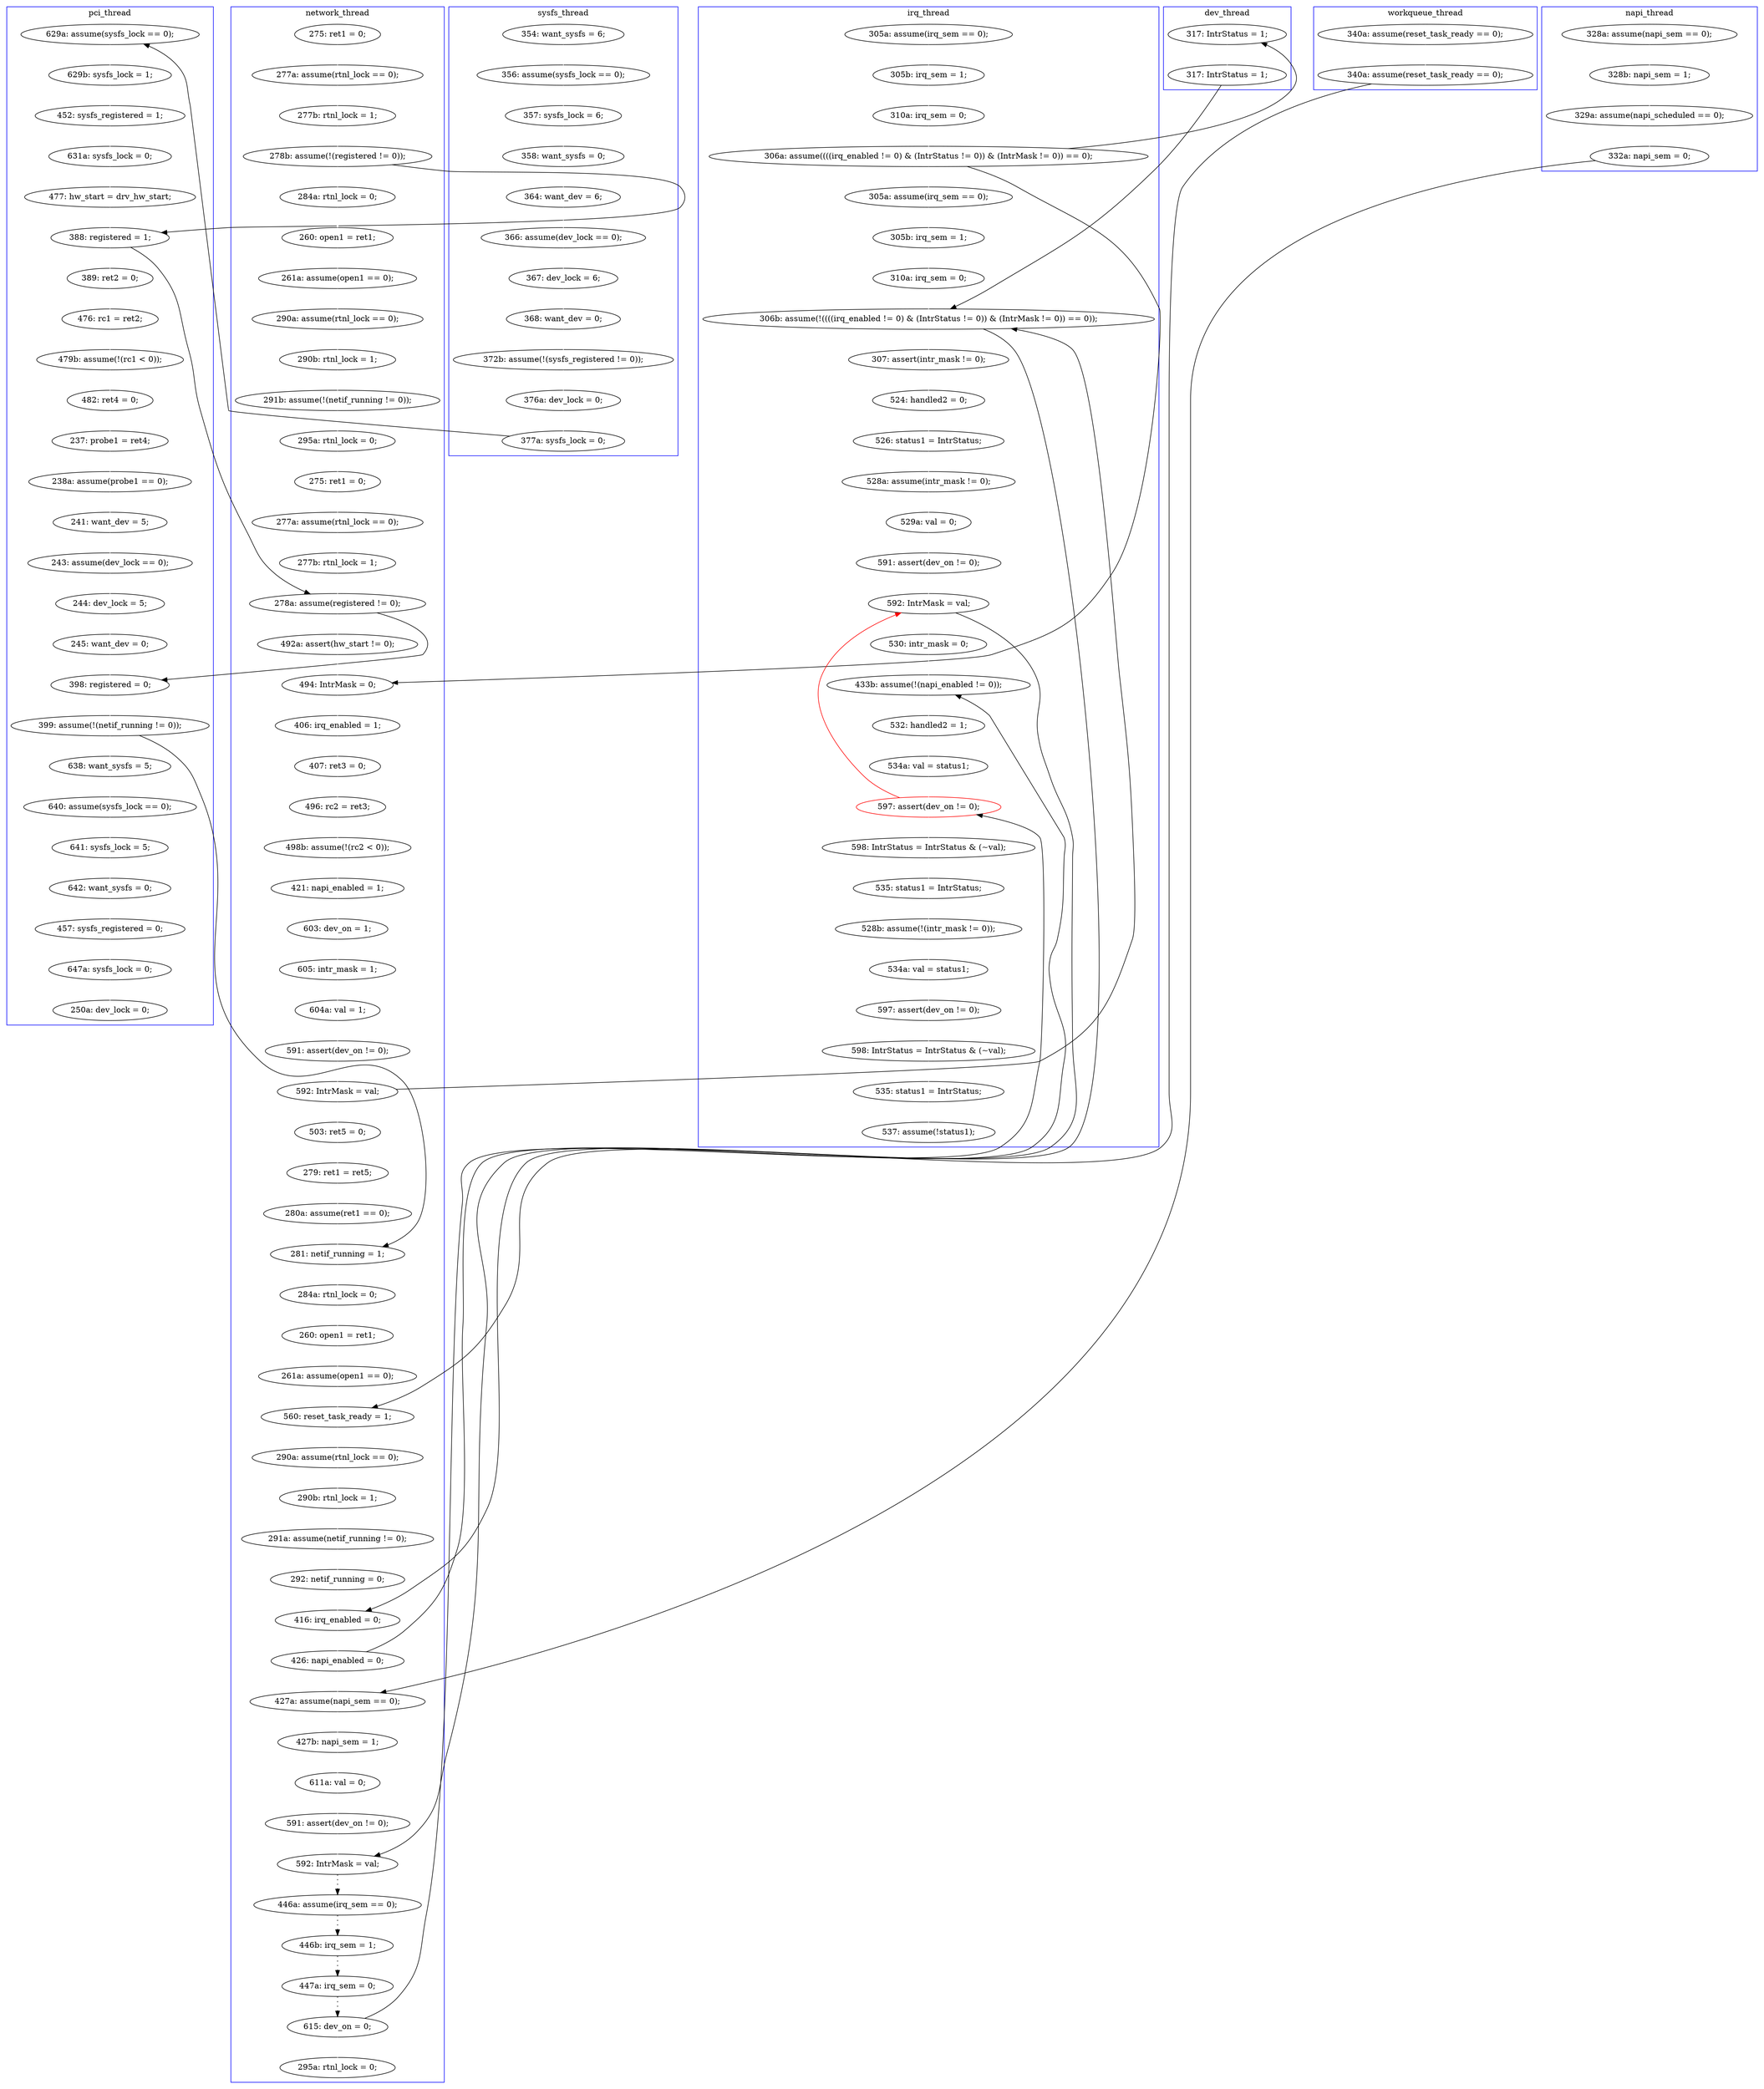 digraph Counterexample {
	204 -> 205 [color = white, style = solid]
	182 -> 184 [color = white, style = solid]
	34 -> 129 [color = black, style = solid, constraint = false]
	122 -> 174 [color = white, style = solid]
	245 -> 250 [color = black, style = dotted]
	45 -> 53 [color = white, style = solid]
	242 -> 244 [color = white, style = solid]
	272 -> 303 [color = white, style = solid]
	71 -> 72 [color = white, style = solid]
	167 -> 168 [color = white, style = solid]
	198 -> 202 [color = white, style = solid]
	263 -> 264 [color = white, style = solid]
	125 -> 137 [color = white, style = solid]
	153 -> 155 [color = white, style = solid]
	33 -> 36 [color = white, style = solid]
	120 -> 121 [color = white, style = solid]
	216 -> 220 [color = white, style = solid]
	210 -> 212 [color = white, style = solid]
	188 -> 189 [color = white, style = solid]
	60 -> 61 [color = white, style = solid]
	180 -> 182 [color = white, style = solid]
	306 -> 308 [color = white, style = solid]
	129 -> 132 [color = white, style = solid]
	171 -> 175 [color = white, style = solid]
	113 -> 114 [color = white, style = solid]
	39 -> 41 [color = white, style = solid]
	53 -> 54 [color = white, style = solid]
	72 -> 73 [color = white, style = solid]
	34 -> 139 [color = white, style = solid]
	26 -> 27 [color = white, style = solid]
	96 -> 98 [color = white, style = solid]
	152 -> 153 [color = white, style = solid]
	266 -> 238 [color = red, style = solid, constraint = false]
	238 -> 245 [color = black, style = solid, constraint = false]
	308 -> 311 [color = white, style = solid]
	57 -> 145 [color = white, style = solid]
	217 -> 218 [color = white, style = solid]
	267 -> 269 [color = white, style = solid]
	311 -> 312 [color = white, style = solid]
	54 -> 57 [color = white, style = solid]
	63 -> 91 [color = white, style = solid]
	39 -> 108 [color = black, style = solid, constraint = false]
	118 -> 119 [color = white, style = solid]
	161 -> 166 [color = white, style = solid]
	115 -> 118 [color = white, style = solid]
	204 -> 230 [color = black, style = solid, constraint = false]
	42 -> 45 [color = white, style = solid]
	238 -> 257 [color = white, style = solid]
	184 -> 185 [color = white, style = solid]
	212 -> 216 [color = white, style = solid]
	235 -> 261 [color = black, style = solid, constraint = false]
	74 -> 75 [color = white, style = solid]
	277 -> 278 [color = white, style = solid]
	140 -> 141 [color = white, style = solid]
	224 -> 225 [color = white, style = solid]
	108 -> 155 [color = black, style = solid, constraint = false]
	181 -> 193 [color = black, style = solid, constraint = false]
	76 -> 78 [color = white, style = solid]
	284 -> 288 [color = white, style = solid]
	222 -> 238 [color = white, style = solid]
	282 -> 284 [color = white, style = solid]
	257 -> 261 [color = white, style = solid]
	254 -> 266 [color = black, style = solid, constraint = false]
	139 -> 140 [color = white, style = solid]
	109 -> 110 [color = white, style = solid]
	108 -> 109 [color = white, style = solid]
	278 -> 282 [color = white, style = solid]
	179 -> 180 [color = white, style = solid]
	193 -> 194 [color = white, style = solid]
	101 -> 108 [color = white, style = solid]
	30 -> 34 [color = white, style = solid]
	264 -> 266 [color = white, style = solid]
	98 -> 101 [color = white, style = solid]
	78 -> 86 [color = white, style = solid]
	61 -> 63 [color = white, style = solid]
	230 -> 235 [color = white, style = solid]
	235 -> 236 [color = white, style = solid]
	244 -> 245 [color = white, style = solid]
	87 -> 89 [color = black, style = solid, constraint = false]
	168 -> 171 [color = white, style = solid]
	41 -> 42 [color = white, style = solid]
	36 -> 37 [color = white, style = solid]
	155 -> 160 [color = white, style = solid]
	236 -> 237 [color = white, style = solid]
	160 -> 161 [color = white, style = solid]
	151 -> 152 [color = white, style = solid]
	75 -> 76 [color = white, style = solid]
	218 -> 224 [color = white, style = solid]
	192 -> 193 [color = white, style = solid]
	90 -> 96 [color = white, style = solid]
	114 -> 115 [color = white, style = solid]
	141 -> 204 [color = white, style = solid]
	303 -> 306 [color = white, style = solid]
	202 -> 217 [color = white, style = solid]
	185 -> 188 [color = white, style = solid]
	155 -> 174 [color = black, style = solid, constraint = false]
	73 -> 74 [color = white, style = solid]
	27 -> 30 [color = white, style = solid]
	205 -> 210 [color = white, style = solid]
	254 -> 287 [color = white, style = solid]
	70 -> 71 [color = white, style = solid]
	266 -> 267 [color = white, style = solid]
	86 -> 87 [color = white, style = solid]
	145 -> 151 [color = white, style = solid]
	237 -> 242 [color = white, style = solid]
	269 -> 272 [color = white, style = solid]
	166 -> 167 [color = white, style = solid]
	137 -> 202 [color = black, style = solid, constraint = false]
	194 -> 195 [color = white, style = solid]
	276 -> 277 [color = white, style = solid]
	174 -> 181 [color = white, style = solid]
	195 -> 198 [color = white, style = solid]
	251 -> 252 [color = black, style = dotted]
	132 -> 204 [color = black, style = solid, constraint = false]
	274 -> 276 [color = white, style = solid]
	89 -> 90 [color = white, style = solid]
	225 -> 230 [color = white, style = solid]
	220 -> 222 [color = white, style = solid]
	37 -> 39 [color = white, style = solid]
	261 -> 263 [color = white, style = solid]
	252 -> 254 [color = black, style = dotted]
	110 -> 113 [color = white, style = solid]
	181 -> 274 [color = white, style = solid]
	34 -> 161 [color = black, style = solid, constraint = false]
	121 -> 122 [color = white, style = solid]
	91 -> 236 [color = black, style = solid, constraint = false]
	185 -> 204 [color = black, style = solid, constraint = false]
	250 -> 251 [color = black, style = dotted]
	119 -> 120 [color = white, style = solid]
	175 -> 179 [color = white, style = solid]
	69 -> 70 [color = white, style = solid]
	189 -> 192 [color = white, style = solid]
	subgraph cluster5 {
		label = workqueue_thread
		color = blue
		137  [label = "340a: assume(reset_task_ready == 0);"]
		125  [label = "340a: assume(reset_task_ready == 0);"]
	}
	subgraph cluster7 {
		label = dev_thread
		color = blue
		132  [label = "317: IntrStatus = 1;"]
		129  [label = "317: IntrStatus = 1;"]
	}
	subgraph cluster6 {
		label = sysfs_thread
		color = blue
		74  [label = "366: assume(dev_lock == 0);"]
		69  [label = "354: want_sysfs = 6;"]
		75  [label = "367: dev_lock = 6;"]
		76  [label = "368: want_dev = 0;"]
		87  [label = "377a: sysfs_lock = 0;"]
		78  [label = "372b: assume(!(sysfs_registered != 0));"]
		86  [label = "376a: dev_lock = 0;"]
		71  [label = "357: sysfs_lock = 6;"]
		70  [label = "356: assume(sysfs_lock == 0);"]
		72  [label = "358: want_sysfs = 0;"]
		73  [label = "364: want_dev = 6;"]
	}
	subgraph cluster4 {
		label = napi_thread
		color = blue
		61  [label = "328b: napi_sem = 1;"]
		60  [label = "328a: assume(napi_sem == 0);"]
		91  [label = "332a: napi_sem = 0;"]
		63  [label = "329a: assume(napi_scheduled == 0);"]
	}
	subgraph cluster3 {
		label = irq_thread
		color = blue
		141  [label = "310a: irq_sem = 0;"]
		266  [label = "597: assert(dev_on != 0);", color = red]
		264  [label = "534a: val = status1;"]
		272  [label = "528b: assume(!(intr_mask != 0));"]
		222  [label = "591: assert(dev_on != 0);"]
		204  [label = "306b: assume(!((((irq_enabled != 0) & (IntrStatus != 0)) & (IntrMask != 0)) == 0));"]
		140  [label = "305b: irq_sem = 1;"]
		216  [label = "528a: assume(intr_mask != 0);"]
		312  [label = "537: assume(!status1);"]
		212  [label = "526: status1 = IntrStatus;"]
		267  [label = "598: IntrStatus = IntrStatus & (~val);"]
		261  [label = "433b: assume(!(napi_enabled != 0));"]
		26  [label = "305a: assume(irq_sem == 0);"]
		238  [label = "592: IntrMask = val;"]
		210  [label = "524: handled2 = 0;"]
		27  [label = "305b: irq_sem = 1;"]
		220  [label = "529a: val = 0;"]
		308  [label = "598: IntrStatus = IntrStatus & (~val);"]
		257  [label = "530: intr_mask = 0;"]
		30  [label = "310a: irq_sem = 0;"]
		269  [label = "535: status1 = IntrStatus;"]
		205  [label = "307: assert(intr_mask != 0);"]
		303  [label = "534a: val = status1;"]
		34  [label = "306a: assume((((irq_enabled != 0) & (IntrStatus != 0)) & (IntrMask != 0)) == 0);"]
		306  [label = "597: assert(dev_on != 0);"]
		139  [label = "305a: assume(irq_sem == 0);"]
		311  [label = "535: status1 = IntrStatus;"]
		263  [label = "532: handled2 = 1;"]
	}
	subgraph cluster1 {
		label = pci_thread
		color = blue
		90  [label = "629b: sysfs_lock = 1;"]
		109  [label = "389: ret2 = 0;"]
		282  [label = "457: sysfs_registered = 0;"]
		274  [label = "638: want_sysfs = 5;"]
		181  [label = "399: assume(!(netif_running != 0));"]
		118  [label = "238a: assume(probe1 == 0);"]
		108  [label = "388: registered = 1;"]
		119  [label = "241: want_dev = 5;"]
		277  [label = "641: sysfs_lock = 5;"]
		110  [label = "476: rc1 = ret2;"]
		98  [label = "631a: sysfs_lock = 0;"]
		114  [label = "482: ret4 = 0;"]
		121  [label = "244: dev_lock = 5;"]
		288  [label = "250a: dev_lock = 0;"]
		96  [label = "452: sysfs_registered = 1;"]
		174  [label = "398: registered = 0;"]
		122  [label = "245: want_dev = 0;"]
		284  [label = "647a: sysfs_lock = 0;"]
		101  [label = "477: hw_start = drv_hw_start;"]
		113  [label = "479b: assume(!(rc1 < 0));"]
		89  [label = "629a: assume(sysfs_lock == 0);"]
		278  [label = "642: want_sysfs = 0;"]
		120  [label = "243: assume(dev_lock == 0);"]
		276  [label = "640: assume(sysfs_lock == 0);"]
		115  [label = "237: probe1 = ret4;"]
	}
	subgraph cluster2 {
		label = network_thread
		color = blue
		202  [label = "560: reset_task_ready = 1;"]
		250  [label = "446a: assume(irq_sem == 0);"]
		168  [label = "496: rc2 = ret3;"]
		167  [label = "407: ret3 = 0;"]
		225  [label = "292: netif_running = 0;"]
		251  [label = "446b: irq_sem = 1;"]
		236  [label = "427a: assume(napi_sem == 0);"]
		151  [label = "275: ret1 = 0;"]
		57  [label = "291b: assume(!(netif_running != 0));"]
		184  [label = "591: assert(dev_on != 0);"]
		194  [label = "284a: rtnl_lock = 0;"]
		189  [label = "279: ret1 = ret5;"]
		166  [label = "406: irq_enabled = 1;"]
		152  [label = "277a: assume(rtnl_lock == 0);"]
		217  [label = "290a: assume(rtnl_lock == 0);"]
		218  [label = "290b: rtnl_lock = 1;"]
		287  [label = "295a: rtnl_lock = 0;"]
		179  [label = "603: dev_on = 1;"]
		192  [label = "280a: assume(ret1 == 0);"]
		42  [label = "260: open1 = ret1;"]
		39  [label = "278b: assume(!(registered != 0));"]
		224  [label = "291a: assume(netif_running != 0);"]
		245  [label = "592: IntrMask = val;"]
		185  [label = "592: IntrMask = val;"]
		230  [label = "416: irq_enabled = 0;"]
		33  [label = "275: ret1 = 0;"]
		53  [label = "290a: assume(rtnl_lock == 0);"]
		198  [label = "261a: assume(open1 == 0);"]
		161  [label = "494: IntrMask = 0;"]
		41  [label = "284a: rtnl_lock = 0;"]
		45  [label = "261a: assume(open1 == 0);"]
		193  [label = "281: netif_running = 1;"]
		180  [label = "605: intr_mask = 1;"]
		242  [label = "611a: val = 0;"]
		54  [label = "290b: rtnl_lock = 1;"]
		188  [label = "503: ret5 = 0;"]
		155  [label = "278a: assume(registered != 0);"]
		182  [label = "604a: val = 1;"]
		145  [label = "295a: rtnl_lock = 0;"]
		153  [label = "277b: rtnl_lock = 1;"]
		160  [label = "492a: assert(hw_start != 0);"]
		254  [label = "615: dev_on = 0;"]
		252  [label = "447a: irq_sem = 0;"]
		237  [label = "427b: napi_sem = 1;"]
		175  [label = "421: napi_enabled = 1;"]
		36  [label = "277a: assume(rtnl_lock == 0);"]
		171  [label = "498b: assume(!(rc2 < 0));"]
		244  [label = "591: assert(dev_on != 0);"]
		37  [label = "277b: rtnl_lock = 1;"]
		195  [label = "260: open1 = ret1;"]
		235  [label = "426: napi_enabled = 0;"]
	}
}